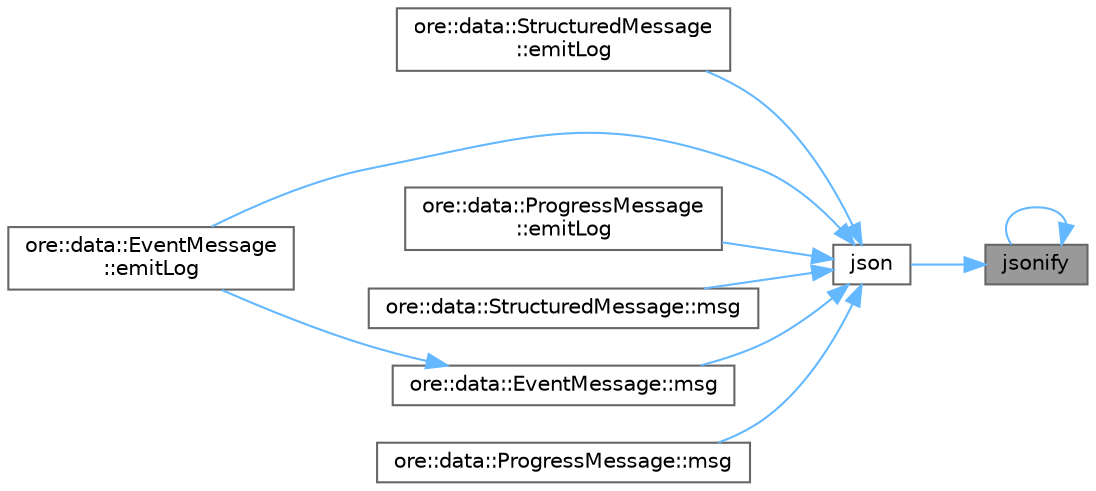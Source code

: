 digraph "jsonify"
{
 // INTERACTIVE_SVG=YES
 // LATEX_PDF_SIZE
  bgcolor="transparent";
  edge [fontname=Helvetica,fontsize=10,labelfontname=Helvetica,labelfontsize=10];
  node [fontname=Helvetica,fontsize=10,shape=box,height=0.2,width=0.4];
  rankdir="RL";
  Node1 [label="jsonify",height=0.2,width=0.4,color="gray40", fillcolor="grey60", style="filled", fontcolor="black",tooltip=" "];
  Node1 -> Node2 [dir="back",color="steelblue1",style="solid"];
  Node2 [label="json",height=0.2,width=0.4,color="grey40", fillcolor="white", style="filled",URL="$classore_1_1data_1_1_j_s_o_n_message.html#a19cb55ffd43b5e8bf95a157227b3054a",tooltip="create JSON-like output from the data"];
  Node2 -> Node3 [dir="back",color="steelblue1",style="solid"];
  Node3 [label="ore::data::StructuredMessage\l::emitLog",height=0.2,width=0.4,color="grey40", fillcolor="white", style="filled",URL="$classore_1_1data_1_1_structured_message.html#a6f68a49e1dd1edc3f9e2e28181fbf8a1",tooltip="generate Boost log record to pass to corresponding sinks"];
  Node2 -> Node4 [dir="back",color="steelblue1",style="solid"];
  Node4 [label="ore::data::EventMessage\l::emitLog",height=0.2,width=0.4,color="grey40", fillcolor="white", style="filled",URL="$classore_1_1data_1_1_event_message.html#a6f68a49e1dd1edc3f9e2e28181fbf8a1",tooltip="generate Boost log record to pass to corresponding sinks"];
  Node2 -> Node5 [dir="back",color="steelblue1",style="solid"];
  Node5 [label="ore::data::ProgressMessage\l::emitLog",height=0.2,width=0.4,color="grey40", fillcolor="white", style="filled",URL="$classore_1_1data_1_1_progress_message.html#a6f68a49e1dd1edc3f9e2e28181fbf8a1",tooltip="generate Boost log record to pass to corresponding sinks"];
  Node2 -> Node6 [dir="back",color="steelblue1",style="solid"];
  Node6 [label="ore::data::StructuredMessage::msg",height=0.2,width=0.4,color="grey40", fillcolor="white", style="filled",URL="$classore_1_1data_1_1_structured_message.html#a7b602afd4bab7be2cd32dd32c2bdede4",tooltip="return a std::string for the log file"];
  Node2 -> Node7 [dir="back",color="steelblue1",style="solid"];
  Node7 [label="ore::data::EventMessage::msg",height=0.2,width=0.4,color="grey40", fillcolor="white", style="filled",URL="$classore_1_1data_1_1_event_message.html#a7b602afd4bab7be2cd32dd32c2bdede4",tooltip="return a std::string for the log file"];
  Node7 -> Node4 [dir="back",color="steelblue1",style="solid"];
  Node2 -> Node8 [dir="back",color="steelblue1",style="solid"];
  Node8 [label="ore::data::ProgressMessage::msg",height=0.2,width=0.4,color="grey40", fillcolor="white", style="filled",URL="$classore_1_1data_1_1_progress_message.html#a7b602afd4bab7be2cd32dd32c2bdede4",tooltip="return a std::string for the log file"];
  Node1 -> Node1 [dir="back",color="steelblue1",style="solid"];
}
